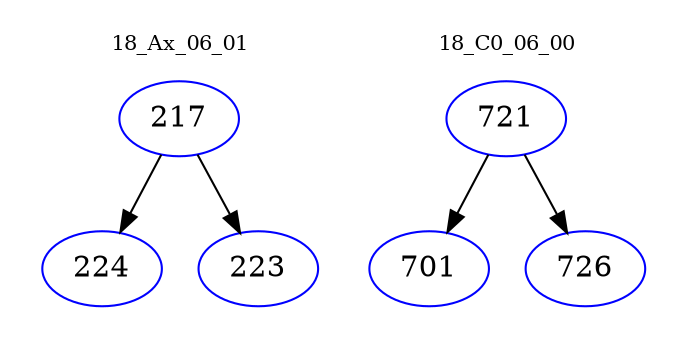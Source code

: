 digraph{
subgraph cluster_0 {
color = white
label = "18_Ax_06_01";
fontsize=10;
T0_217 [label="217", color="blue"]
T0_217 -> T0_224 [color="black"]
T0_224 [label="224", color="blue"]
T0_217 -> T0_223 [color="black"]
T0_223 [label="223", color="blue"]
}
subgraph cluster_1 {
color = white
label = "18_C0_06_00";
fontsize=10;
T1_721 [label="721", color="blue"]
T1_721 -> T1_701 [color="black"]
T1_701 [label="701", color="blue"]
T1_721 -> T1_726 [color="black"]
T1_726 [label="726", color="blue"]
}
}
